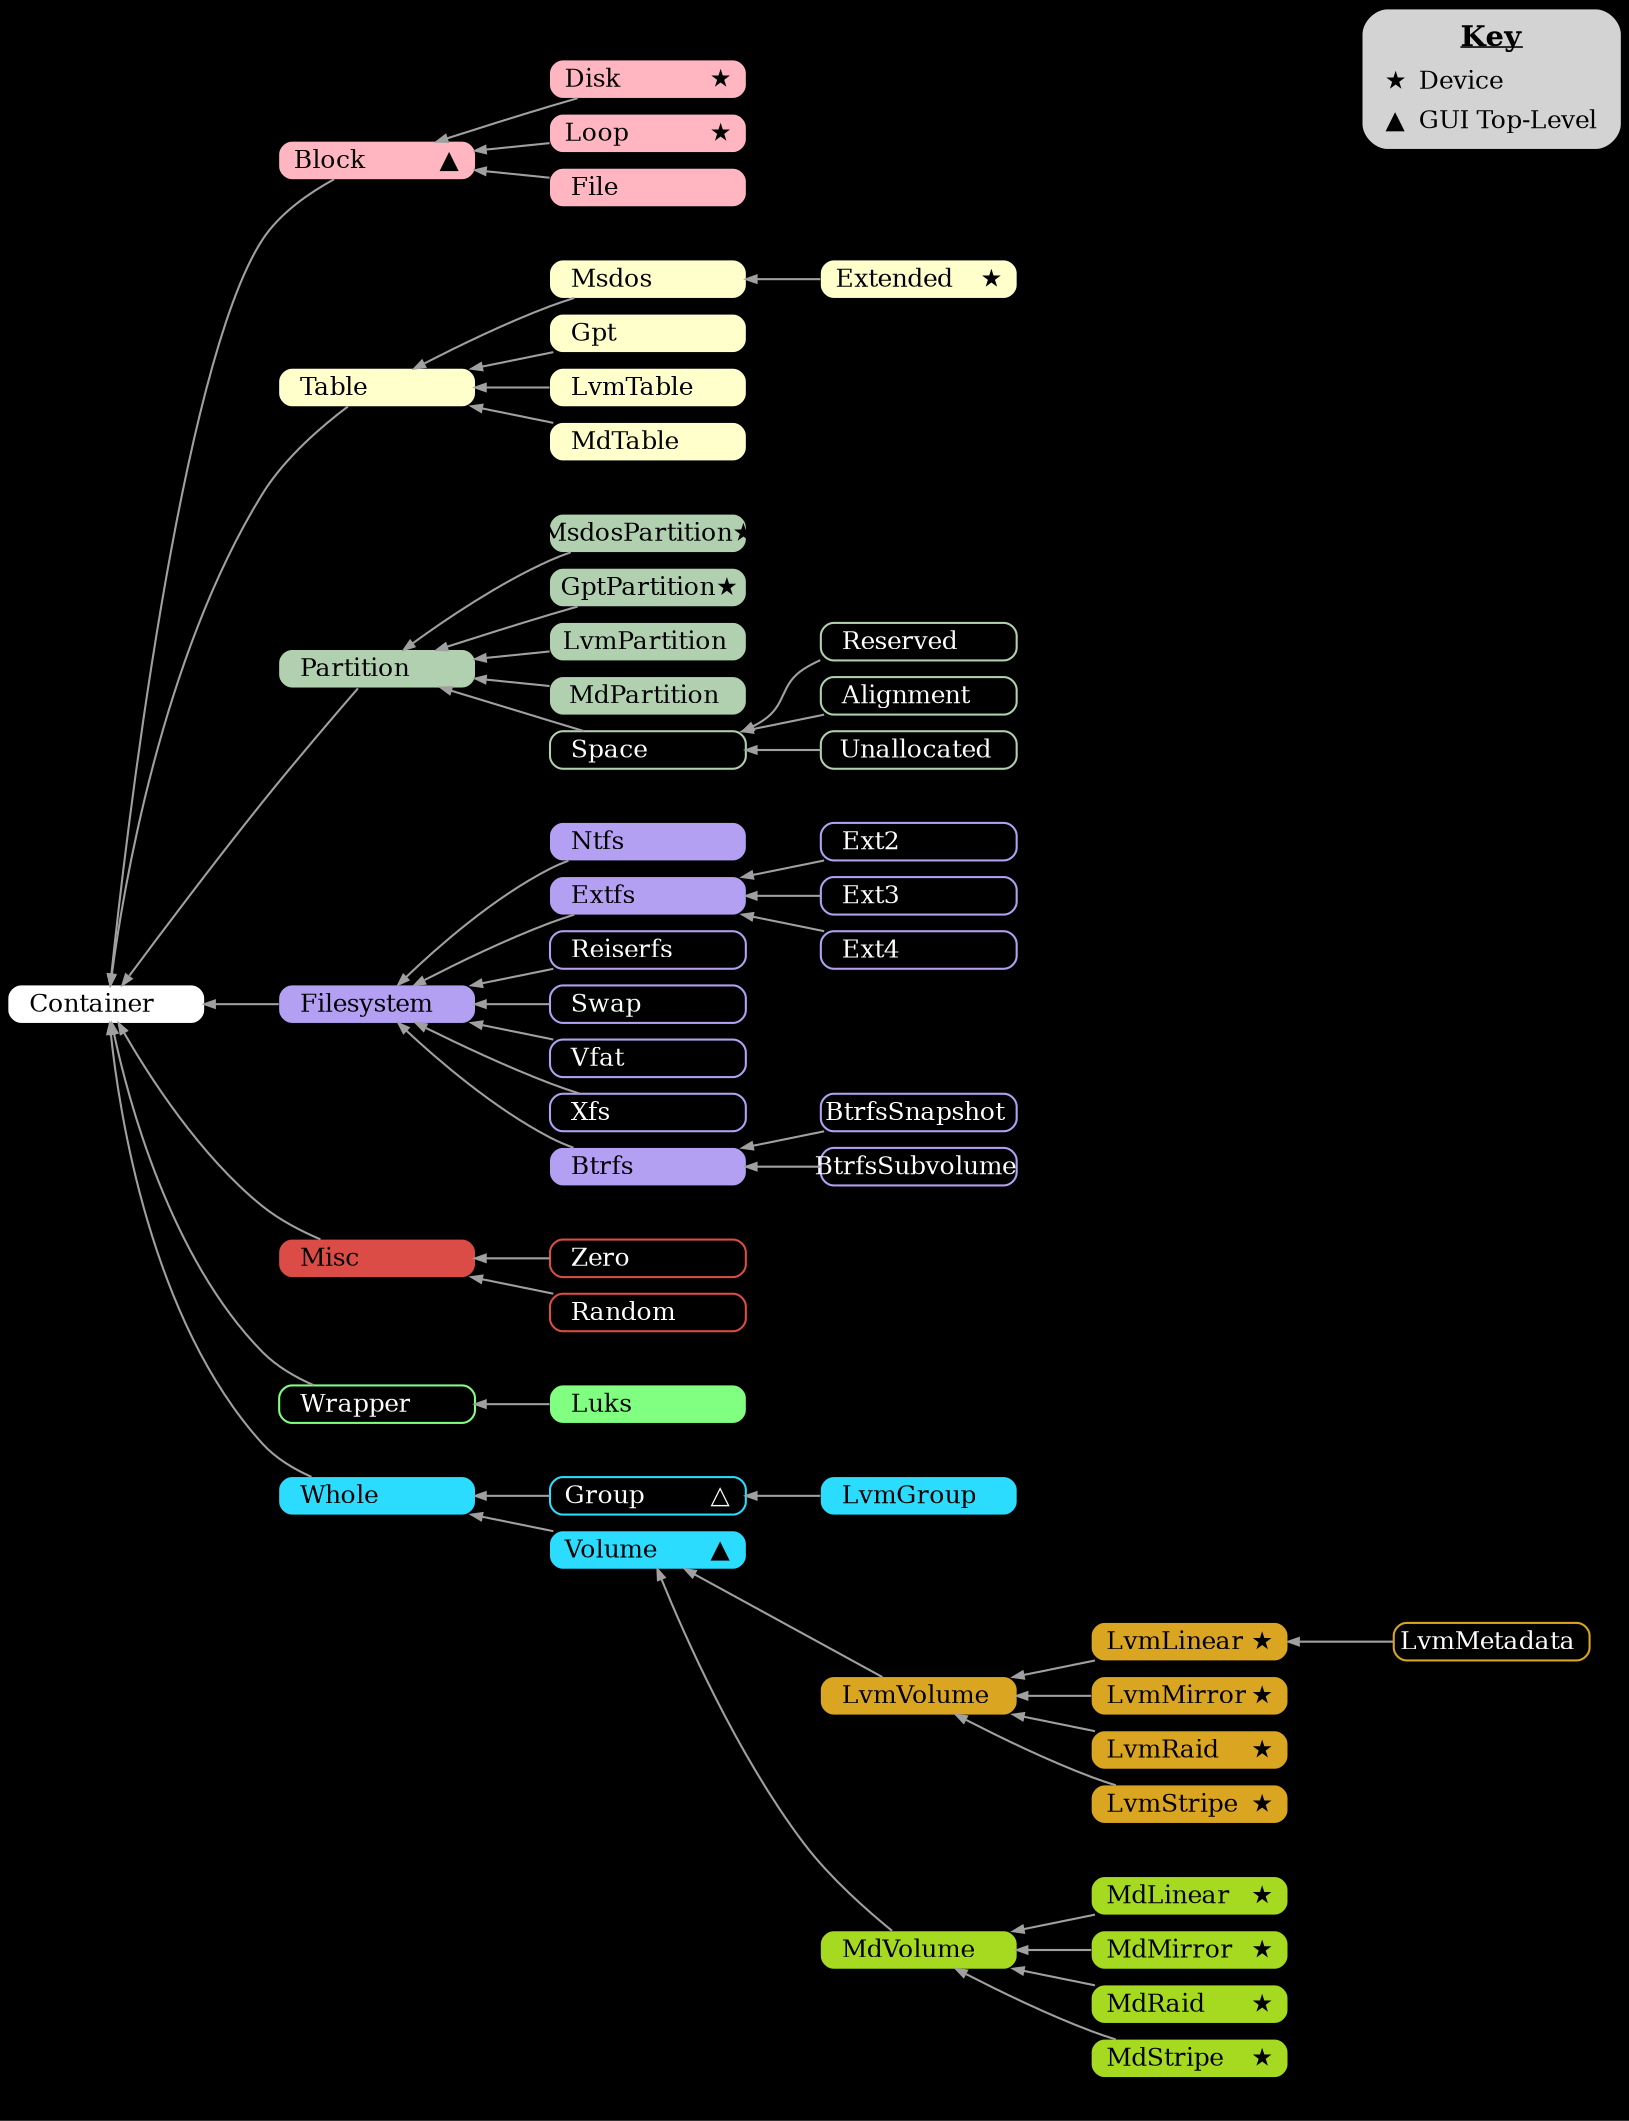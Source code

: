 digraph G
{
	graph [
		rankdir="RL"
		bgcolor="black"
		color="white"
		nodesep="0.1"
		ranksep="0.5"
	];

	node [
		shape="Mrecord"
		fontsize="12"
		style="filled"
		width="1.3"
		height="0.25"
		fixedsize="true"
		penwidth="0.0"
	];

	edge [
		penwidth="1.0"
		color="#A0A0A0"
		arrowsize="0.5"
	];

	Key [ fixedsize=false label=<
	      <table border="0" cellspacing="0" cellpadding="3">
		<tr><td colspan="2"><font point-size="14"><b><u>Key</u></b></font></td></tr>
		<tr><td>★</td><td align="left">Device</td></tr>
		<tr><td>▲</td><td align="left">GUI Top-Level</td></tr>
	      </table> > ]

	Container      [ fillcolor="#FFFFFF"                                    label=< <table border="0" cellspacing="0" cellpadding="0"> <tr><td width="70" align="left">Container</td><td>&nbsp;</td></tr> </table> > ]

	Block          [ fillcolor="#FFB6C1"                                    label=< <table border="0" cellspacing="0" cellpadding="0"> <tr><td width="70" align="left">Block</td><td>▲</td></tr> </table> > ]
	Disk           [ fillcolor="#FFB6C1"                                    label=< <table border="0" cellspacing="0" cellpadding="0"> <tr><td width="70" align="left">Disk</td><td>★</td></tr> </table> > ]
	Loop           [ fillcolor="#FFB6C1"                                    label=< <table border="0" cellspacing="0" cellpadding="0"> <tr><td width="70" align="left">Loop</td><td>★</td></tr> </table> > ]
	File           [ fillcolor="#FFB6C1"                                    label=< <table border="0" cellspacing="0" cellpadding="0"> <tr><td width="70" align="left">File</td><td>&nbsp;</td></tr> </table> > ]

	Table          [ fillcolor="#FFFFCC"                                    label=< <table border="0" cellspacing="0" cellpadding="0"> <tr><td width="70" align="left">Table</td><td>&nbsp;</td></tr> </table> > ]
	Msdos          [ fillcolor="#FFFFCC"                                    label=< <table border="0" cellspacing="0" cellpadding="0"> <tr><td width="70" align="left">Msdos</td><td>&nbsp;</td></tr> </table> > ]
	Extended       [ fillcolor="#FFFFCC"                                    label=< <table border="0" cellspacing="0" cellpadding="0"> <tr><td width="70" align="left">Extended</td><td>★</td></tr> </table> > ]
	Gpt            [ fillcolor="#FFFFCC"                                    label=< <table border="0" cellspacing="0" cellpadding="0"> <tr><td width="70" align="left">Gpt</td><td>&nbsp;</td></tr> </table> > ]
	LvmTable       [ fillcolor="#FFFFCC"                                    label=< <table border="0" cellspacing="0" cellpadding="0"> <tr><td width="70" align="left">LvmTable</td><td>&nbsp;</td></tr> </table> > ]
	MdTable        [ fillcolor="#FFFFCC"                                    label=< <table border="0" cellspacing="0" cellpadding="0"> <tr><td width="70" align="left">MdTable</td><td>&nbsp;</td></tr> </table> > ]

	Partition      [ fillcolor="#B0D0B0"                                    label=< <table border="0" cellspacing="0" cellpadding="0"> <tr><td width="70" align="left">Partition</td><td>&nbsp;</td></tr> </table> > ]
	MsdosPartition [ fillcolor="#B0D0B0"                                    label=< <table border="0" cellspacing="0" cellpadding="0"> <tr><td width="70" align="left">MsdosPartition</td><td>★</td></tr> </table> > ]
	GptPartition   [ fillcolor="#B0D0B0"                                    label=< <table border="0" cellspacing="0" cellpadding="0"> <tr><td width="70" align="left">GptPartition</td><td>★</td></tr> </table> > ]
	LvmPartition   [ fillcolor="#B0D0B0"                                    label=< <table border="0" cellspacing="0" cellpadding="0"> <tr><td width="70" align="left">LvmPartition</td><td>&nbsp;</td></tr> </table> > ]
	MdPartition    [ fillcolor="#B0D0B0"                                    label=< <table border="0" cellspacing="0" cellpadding="0"> <tr><td width="70" align="left">MdPartition</td><td>&nbsp;</td></tr> </table> > ]

	Space          [ color="#B0D0B0" fontcolor=white style=solid penwidth=1 label=< <table border="0" cellspacing="0" cellpadding="0"> <tr><td width="70" align="left">Space</td><td>&nbsp;</td></tr> </table> > ]
	Reserved       [ color="#B0D0B0" fontcolor=white style=solid penwidth=1 label=< <table border="0" cellspacing="0" cellpadding="0"> <tr><td width="70" align="left">Reserved</td><td>&nbsp;</td></tr> </table> > ]
	Alignment      [ color="#B0D0B0" fontcolor=white style=solid penwidth=1 label=< <table border="0" cellspacing="0" cellpadding="0"> <tr><td width="70" align="left">Alignment</td><td>&nbsp;</td></tr> </table> > ]
	Unallocated    [ color="#B0D0B0" fontcolor=white style=solid penwidth=1 label=< <table border="0" cellspacing="0" cellpadding="0"> <tr><td width="70" align="left">Unallocated</td><td>&nbsp;</td></tr> </table> > ]

	Filesystem     [ fillcolor="#B4A0F3"                                    label=< <table border="0" cellspacing="0" cellpadding="0"> <tr><td width="70" align="left">Filesystem</td><td>&nbsp;</td></tr> </table> > ]
	Extfs          [ fillcolor="#B4A0F3"                                    label=< <table border="0" cellspacing="0" cellpadding="0"> <tr><td width="70" align="left">Extfs</td><td>&nbsp;</td></tr> </table> > ]
	Btrfs          [ fillcolor="#B4A0F3"                                    label=< <table border="0" cellspacing="0" cellpadding="0"> <tr><td width="70" align="left">Btrfs</td><td>&nbsp;</td></tr> </table> > ]
	Ntfs           [ fillcolor="#B4A0F3"                                    label=< <table border="0" cellspacing="0" cellpadding="0"> <tr><td width="70" align="left">Ntfs</td><td>&nbsp;</td></tr> </table> > ]

	Ext2           [ color="#B4A0F3" fontcolor=white style=solid penwidth=1 label=< <table border="0" cellspacing="0" cellpadding="0"> <tr><td width="70" align="left">Ext2</td><td>&nbsp;</td></tr> </table> > ]
	Ext3           [ color="#B4A0F3" fontcolor=white style=solid penwidth=1 label=< <table border="0" cellspacing="0" cellpadding="0"> <tr><td width="70" align="left">Ext3</td><td>&nbsp;</td></tr> </table> > ]
	Ext4           [ color="#B4A0F3" fontcolor=white style=solid penwidth=1 label=< <table border="0" cellspacing="0" cellpadding="0"> <tr><td width="70" align="left">Ext4</td><td>&nbsp;</td></tr> </table> > ]

	Reiserfs       [ color="#B4A0F3" fontcolor=white style=solid penwidth=1 label=< <table border="0" cellspacing="0" cellpadding="0"> <tr><td width="70" align="left">Reiserfs</td><td>&nbsp;</td></tr> </table> > ]
	Swap           [ color="#B4A0F3" fontcolor=white style=solid penwidth=1 label=< <table border="0" cellspacing="0" cellpadding="0"> <tr><td width="70" align="left">Swap</td><td>&nbsp;</td></tr> </table> > ]
	Vfat           [ color="#B4A0F3" fontcolor=white style=solid penwidth=1 label=< <table border="0" cellspacing="0" cellpadding="0"> <tr><td width="70" align="left">Vfat</td><td>&nbsp;</td></tr> </table> > ]
	Xfs            [ color="#B4A0F3" fontcolor=white style=solid penwidth=1 label=< <table border="0" cellspacing="0" cellpadding="0"> <tr><td width="70" align="left">Xfs</td><td>&nbsp;</td></tr> </table> > ]

	BtrfsSnapshot  [ color="#B4A0F3" fontcolor=white style=solid penwidth=1 label=< <table border="0" cellspacing="0" cellpadding="0"> <tr><td width="70" align="left">BtrfsSnapshot</td><td>&nbsp;</td></tr> </table> > ]
	BtrfsSubvolume [ color="#B4A0F3" fontcolor=white style=solid penwidth=1 label=< <table border="0" cellspacing="0" cellpadding="0"> <tr><td width="70" align="left">BtrfsSubvolume</td><td>&nbsp;</td></tr> </table> > ]

	Misc           [ fillcolor="#DC4C46"                                    label=< <table border="0" cellspacing="0" cellpadding="0"> <tr><td width="70" align="left">Misc</td><td>&nbsp;</td></tr> </table> > ]

	Zero           [ color="#DC4C46" fontcolor=white style=solid penwidth=1 label=< <table border="0" cellspacing="0" cellpadding="0"> <tr><td width="70" align="left">Zero</td><td>&nbsp;</td></tr> </table> > ]
	Random         [ color="#DC4C46" fontcolor=white style=solid penwidth=1 label=< <table border="0" cellspacing="0" cellpadding="0"> <tr><td width="70" align="left">Random</td><td>&nbsp;</td></tr> </table> > ]

	Wrapper        [ color="#80FF80" fontcolor=white style=solid penwidth=1 label=< <table border="0" cellspacing="0" cellpadding="0"> <tr><td width="70" align="left">Wrapper</td><td>&nbsp;</td></tr> </table> > ]

	Luks           [ fillcolor="#80FF80"                                    label=< <table border="0" cellspacing="0" cellpadding="0"> <tr><td width="70" align="left">Luks</td><td>&nbsp;</td></tr> </table> > ]

	Volume         [ fillcolor="#2BDCFF"                                    label=< <table border="0" cellspacing="0" cellpadding="0"> <tr><td width="70" align="left">Volume</td><td>▲</td></tr> </table> > ]
	Whole          [ fillcolor="#2BDCFF"                                    label=< <table border="0" cellspacing="0" cellpadding="0"> <tr><td width="70" align="left">Whole</td><td>&nbsp;</td></tr> </table> > ]
	Group          [ color="#2BDCFF" fontcolor=white style=solid penwidth=1 label=< <table border="0" cellspacing="0" cellpadding="0"> <tr><td width="70" align="left">Group</td><td>△</td></tr> </table> > ]
	LvmGroup       [ fillcolor="#2BDCFF"                                    label=< <table border="0" cellspacing="0" cellpadding="0"> <tr><td width="70" align="left">LvmGroup</td><td>&nbsp;</td></tr> </table> > ]

	LvmLinear      [ fillcolor="#DAA520"                                    label=< <table border="0" cellspacing="0" cellpadding="0"> <tr><td width="70" align="left">LvmLinear</td><td>★</td></tr> </table> > ]
	LvmMirror      [ fillcolor="#DAA520"                                    label=< <table border="0" cellspacing="0" cellpadding="0"> <tr><td width="70" align="left">LvmMirror</td><td>★</td></tr> </table> > ]
	LvmRaid        [ fillcolor="#DAA520"                                    label=< <table border="0" cellspacing="0" cellpadding="0"> <tr><td width="70" align="left">LvmRaid</td><td>★</td></tr> </table> > ]
	LvmStripe      [ fillcolor="#DAA520"                                    label=< <table border="0" cellspacing="0" cellpadding="0"> <tr><td width="70" align="left">LvmStripe</td><td>★</td></tr> </table> > ]
	LvmVolume      [ fillcolor="#DAA520"                                    label=< <table border="0" cellspacing="0" cellpadding="0"> <tr><td width="70" align="left">LvmVolume</td><td>&nbsp;</td></tr> </table> > ]

	LvmMetadata    [ color="#DAA520" fontcolor=white style=solid penwidth=1 label=< <table border="0" cellspacing="0" cellpadding="0"> <tr><td width="70" align="left">LvmMetadata</td><td>&nbsp;</td></tr> </table> > ]

	MdLinear       [ fillcolor="#A5DA20"                                    label=< <table border="0" cellspacing="0" cellpadding="0"> <tr><td width="70" align="left">MdLinear</td><td>★</td></tr> </table> > ]
	MdMirror       [ fillcolor="#A5DA20"                                    label=< <table border="0" cellspacing="0" cellpadding="0"> <tr><td width="70" align="left">MdMirror</td><td>★</td></tr> </table> > ]
	MdRaid         [ fillcolor="#A5DA20"                                    label=< <table border="0" cellspacing="0" cellpadding="0"> <tr><td width="70" align="left">MdRaid</td><td>★</td></tr> </table> > ]
	MdStripe       [ fillcolor="#A5DA20"                                    label=< <table border="0" cellspacing="0" cellpadding="0"> <tr><td width="70" align="left">MdStripe</td><td>★</td></tr> </table> > ]
	MdVolume       [ fillcolor="#A5DA20"                                    label=< <table border="0" cellspacing="0" cellpadding="0"> <tr><td width="70" align="left">MdVolume</td><td>&nbsp;</td></tr> </table> > ]

	Block      -> Container;
	Filesystem -> Container;
	Misc       -> Container;
	Partition  -> Container;
	Table      -> Container;
	Whole      -> Container;
	Wrapper    -> Container;

	LvmVolume  -> Volume;
	MdVolume   -> Volume;

	subgraph cluster_1 {
		color=transparent;

		Extended             -> Msdos;

		Gpt                  -> Table;
		LvmTable             -> Table;
		MdTable              -> Table;
		Msdos                -> Table;
	}

	subgraph cluster_2 {
		color=transparent;

		Btrfs                -> Filesystem;
		Extfs                -> Filesystem;
		Ntfs                 -> Filesystem;
		Reiserfs             -> Filesystem;
		Swap                 -> Filesystem;
		Vfat                 -> Filesystem;
		Xfs                  -> Filesystem;

		Ext2                 -> Extfs;
		Ext3                 -> Extfs;
		Ext4                 -> Extfs;

		BtrfsSubvolume       -> Btrfs;
		BtrfsSnapshot        -> Btrfs;
	}

	subgraph cluster_3 {
		color=transparent;

		Zero                 -> Misc;
		Random               -> Misc;
	}

	subgraph cluster_4 {
		color=transparent;

		MsdosPartition       -> Partition;
		GptPartition         -> Partition;
		LvmPartition         -> Partition;
		MdPartition          -> Partition;

		Space                -> Partition;
		Reserved             -> Space;
		Alignment            -> Space;
		Unallocated          -> Space;

	}

	subgraph cluster_5 {
		color=transparent;

		LvmMetadata          -> LvmLinear;
		LvmLinear            -> LvmVolume;
		LvmMirror            -> LvmVolume;
		LvmRaid              -> LvmVolume;
		LvmStripe            -> LvmVolume;
	}

	subgraph cluster_6 {
		color=transparent;

		MdLinear             -> MdVolume;
		MdMirror             -> MdVolume;
		MdRaid               -> MdVolume;
		MdStripe             -> MdVolume;
	}

	subgraph cluster_7 {
		color=transparent;

		LvmGroup             -> Group;
		Group                -> Whole;
		Volume               -> Whole;
	}

	subgraph cluster_8 {
		color=transparent;

		Disk                 -> Block;
		Loop                 -> Block;
		File                 -> Block;
		Key                  -> Disk [style=invis];
	}

	subgraph cluster_9 {
		color=transparent;

		Luks                 -> Wrapper;
	}

	{ rank=same Key LvmMetadata }
}

